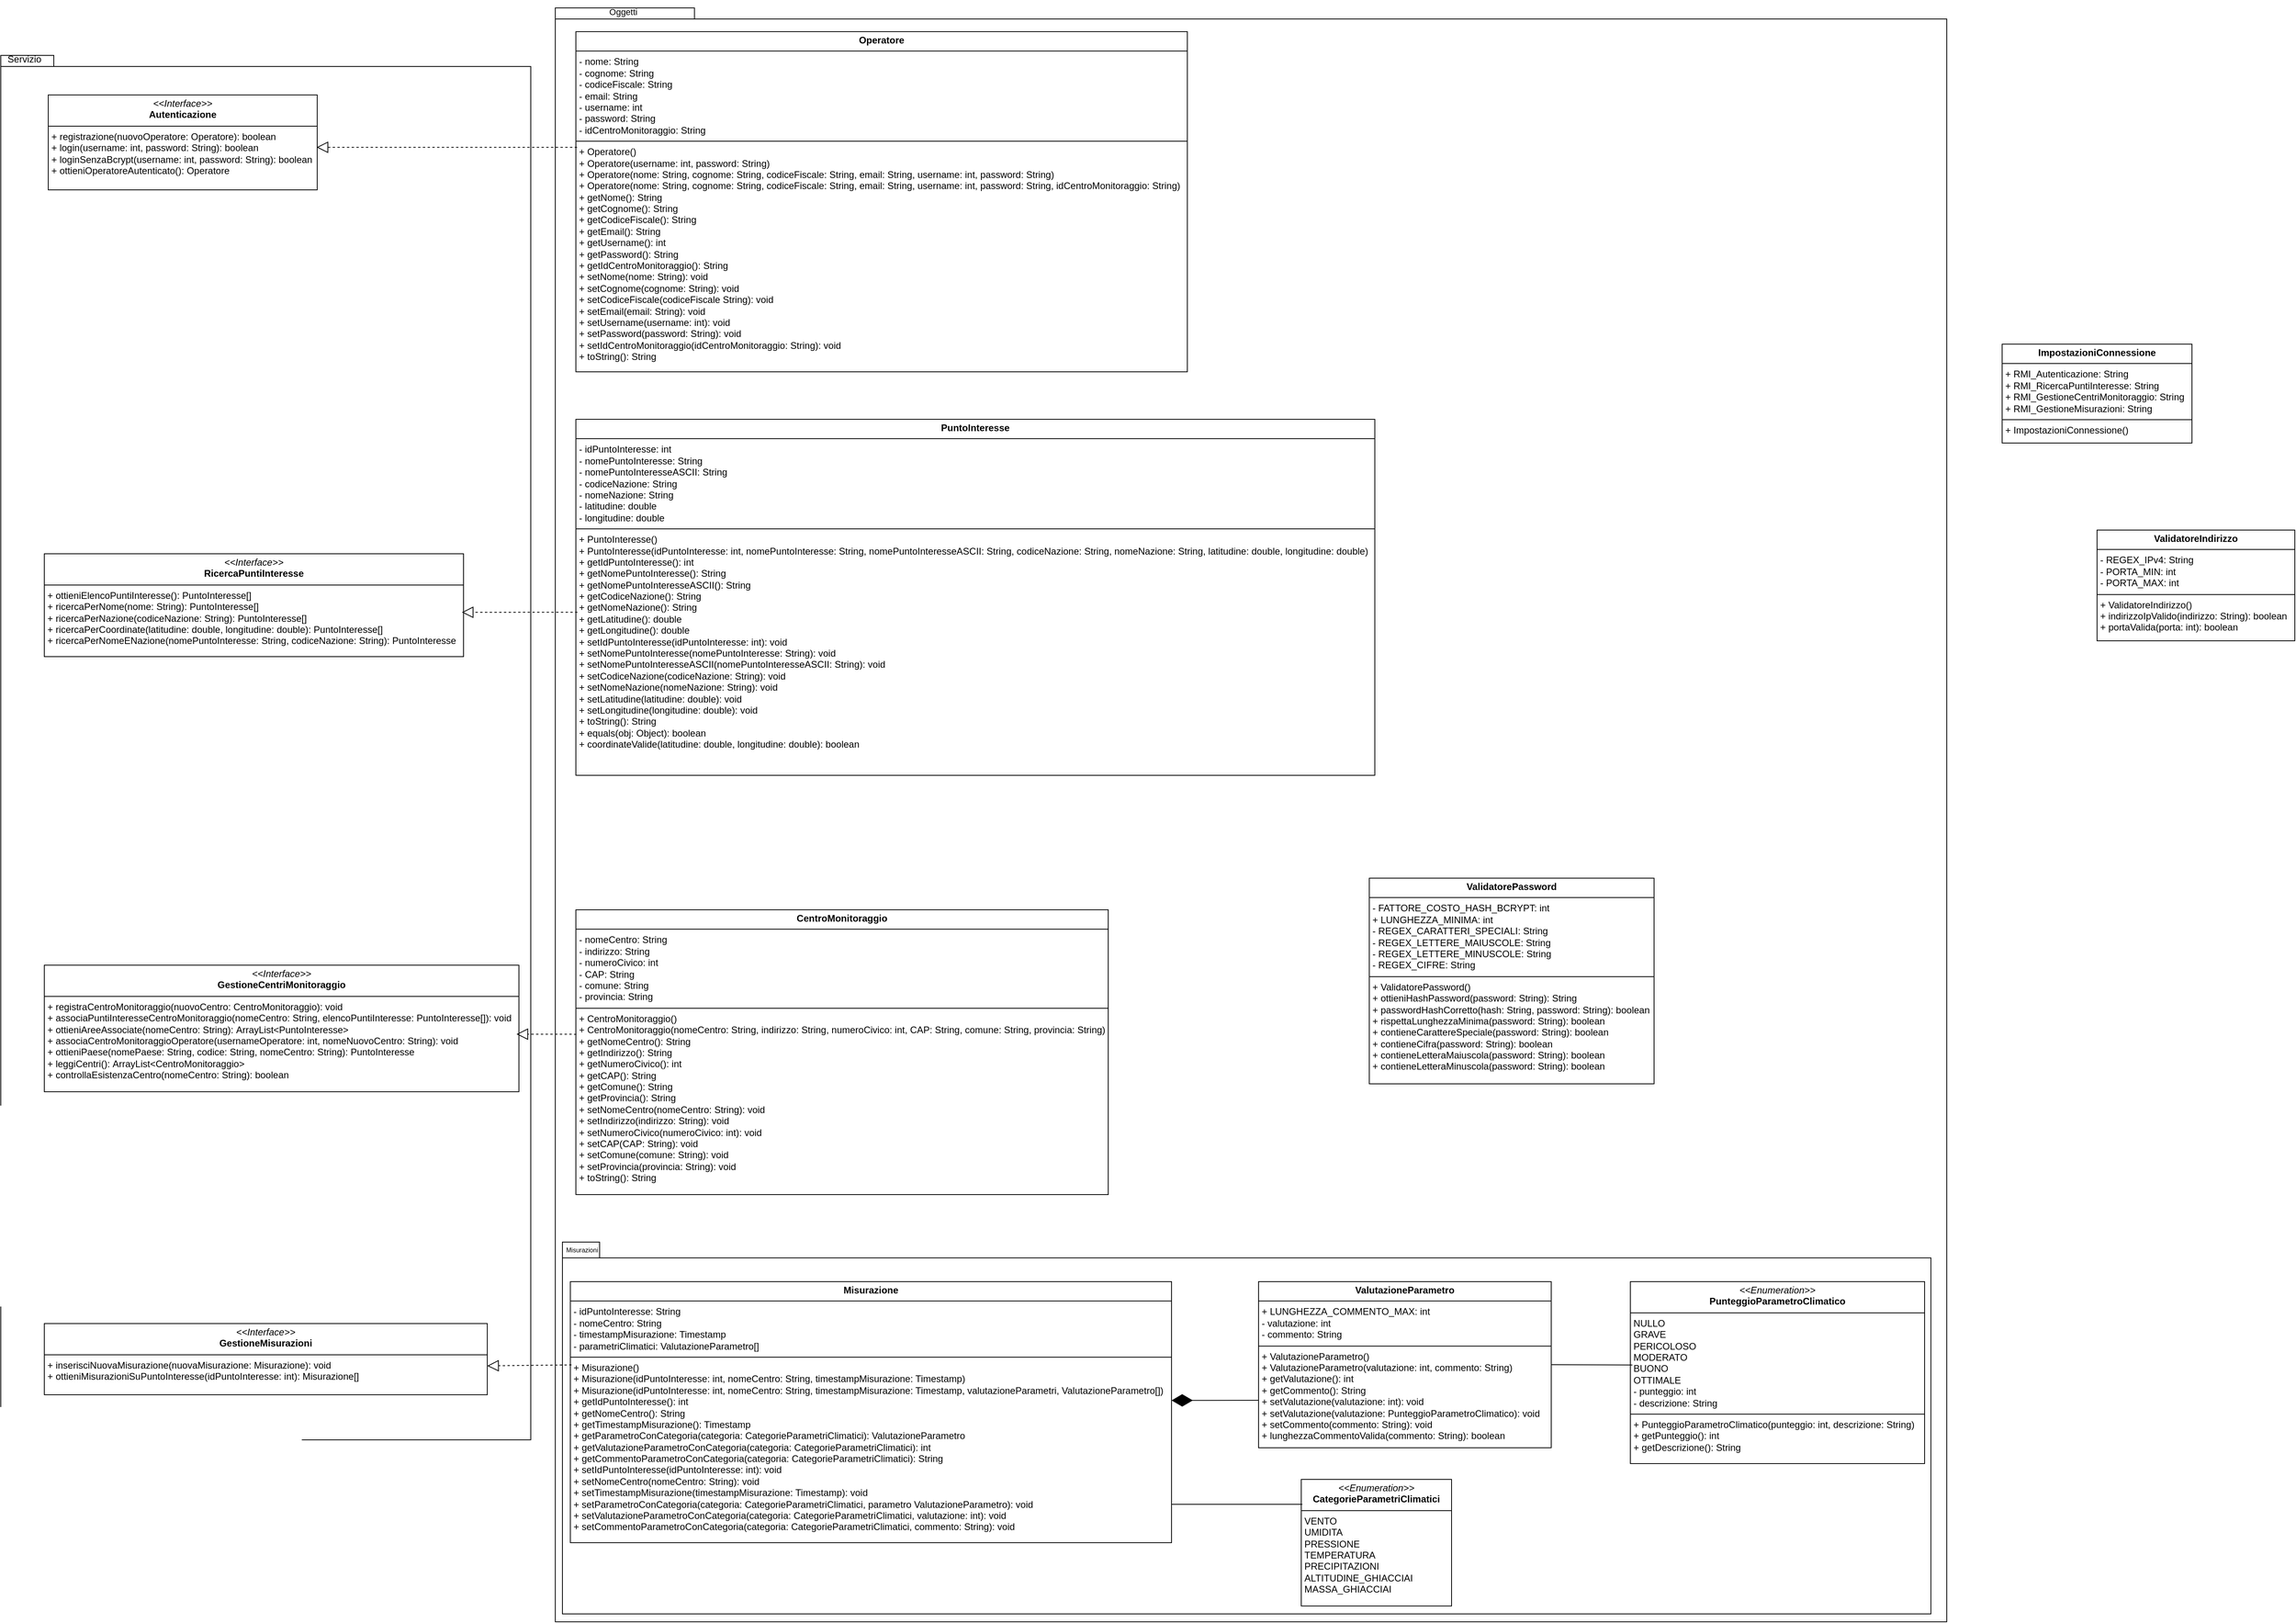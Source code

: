 <mxfile version="24.7.6">
  <diagram id="C5RBs43oDa-KdzZeNtuy" name="Page-1">
    <mxGraphModel dx="2074" dy="2256" grid="1" gridSize="10" guides="1" tooltips="1" connect="1" arrows="1" fold="1" page="1" pageScale="1" pageWidth="827" pageHeight="1169" math="0" shadow="0">
      <root>
        <mxCell id="WIyWlLk6GJQsqaUBKTNV-0" />
        <mxCell id="WIyWlLk6GJQsqaUBKTNV-1" parent="WIyWlLk6GJQsqaUBKTNV-0" />
        <mxCell id="8uhuUk93niiiyaXZegng-30" value="" style="shape=folder;fontStyle=1;spacingTop=10;tabWidth=40;tabHeight=14;tabPosition=left;html=1;whiteSpace=wrap;" parent="WIyWlLk6GJQsqaUBKTNV-1" vertex="1">
          <mxGeometry x="711" width="1759" height="2040" as="geometry" />
        </mxCell>
        <mxCell id="8uhuUk93niiiyaXZegng-23" value="" style="shape=folder;fontStyle=1;spacingTop=10;tabWidth=20;tabHeight=20;tabPosition=left;html=1;whiteSpace=wrap;" parent="WIyWlLk6GJQsqaUBKTNV-1" vertex="1">
          <mxGeometry x="720" y="1560" width="1730" height="470" as="geometry" />
        </mxCell>
        <mxCell id="8uhuUk93niiiyaXZegng-21" value="" style="shape=folder;fontStyle=1;spacingTop=10;tabWidth=40;tabHeight=14;tabPosition=left;html=1;whiteSpace=wrap;" parent="WIyWlLk6GJQsqaUBKTNV-1" vertex="1">
          <mxGeometry x="10" y="60" width="670" height="1750" as="geometry" />
        </mxCell>
        <mxCell id="8uhuUk93niiiyaXZegng-0" value="&lt;p style=&quot;margin:0px;margin-top:4px;text-align:center;&quot;&gt;&lt;i&gt;&amp;lt;&amp;lt;Interface&amp;gt;&amp;gt;&lt;/i&gt;&lt;br&gt;&lt;b&gt;Autenticazione&lt;/b&gt;&lt;/p&gt;&lt;hr size=&quot;1&quot; style=&quot;border-style:solid;&quot;&gt;&lt;p style=&quot;margin:0px;margin-left:4px;&quot;&gt;+&amp;nbsp;registrazione(nuovoOperatore: Operatore): boolean&lt;/p&gt;&lt;p style=&quot;margin:0px;margin-left:4px;&quot;&gt;+ login(username: int, password: String): boolean&lt;/p&gt;&lt;p style=&quot;margin:0px;margin-left:4px;&quot;&gt;+&amp;nbsp;&lt;span style=&quot;background-color: initial;&quot;&gt;loginSenzaBcrypt(username: int, password: String): boolean&lt;/span&gt;&lt;/p&gt;&lt;p style=&quot;margin:0px;margin-left:4px;&quot;&gt;&lt;span style=&quot;background-color: initial;&quot;&gt;+&amp;nbsp;&lt;/span&gt;&lt;span style=&quot;background-color: initial;&quot;&gt;ottieniOperatoreAutenticato(): Operatore&lt;/span&gt;&lt;/p&gt;" style="verticalAlign=top;align=left;overflow=fill;html=1;whiteSpace=wrap;" parent="WIyWlLk6GJQsqaUBKTNV-1" vertex="1">
          <mxGeometry x="70" y="110" width="340" height="120" as="geometry" />
        </mxCell>
        <mxCell id="8uhuUk93niiiyaXZegng-1" value="&lt;p style=&quot;margin:0px;margin-top:4px;text-align:center;&quot;&gt;&lt;i&gt;&amp;lt;&amp;lt;Interface&amp;gt;&amp;gt;&lt;/i&gt;&lt;br&gt;&lt;b&gt;RicercaPuntiInteresse&lt;/b&gt;&lt;br&gt;&lt;/p&gt;&lt;hr size=&quot;1&quot; style=&quot;border-style:solid;&quot;&gt;&lt;p style=&quot;margin:0px;margin-left:4px;&quot;&gt;+&amp;nbsp;ottieniElencoPuntiInteresse(): PuntoInteresse[]&lt;br&gt;&lt;/p&gt;&lt;p style=&quot;margin:0px;margin-left:4px;&quot;&gt;+ ricercaPerNome(nome: String): PuntoInteresse[]&lt;/p&gt;&lt;p style=&quot;margin:0px;margin-left:4px;&quot;&gt;+&amp;nbsp;ricercaPerNazione(codiceNazione: String): PuntoInteresse[]&lt;/p&gt;&lt;p style=&quot;margin:0px;margin-left:4px;&quot;&gt;+&amp;nbsp;ricercaPerCoordinate(latitudine: double, longitudine: double):&amp;nbsp;&lt;span style=&quot;background-color: initial;&quot;&gt;PuntoInteresse[]&lt;/span&gt;&lt;/p&gt;&lt;p style=&quot;margin:0px;margin-left:4px;&quot;&gt;&lt;span style=&quot;background-color: initial;&quot;&gt;+&amp;nbsp;&lt;/span&gt;&lt;span style=&quot;background-color: initial;&quot;&gt;ricercaPerNomeENazione(&lt;/span&gt;&lt;span style=&quot;background-color: initial;&quot;&gt;nomePuntoInteresse: String, codiceNazione: String&lt;/span&gt;&lt;span style=&quot;background-color: initial;&quot;&gt;): PuntoInteresse&lt;/span&gt;&lt;/p&gt;" style="verticalAlign=top;align=left;overflow=fill;html=1;whiteSpace=wrap;" parent="WIyWlLk6GJQsqaUBKTNV-1" vertex="1">
          <mxGeometry x="65" y="690" width="530" height="130" as="geometry" />
        </mxCell>
        <mxCell id="8uhuUk93niiiyaXZegng-2" value="&lt;p style=&quot;margin:0px;margin-top:4px;text-align:center;&quot;&gt;&lt;i&gt;&amp;lt;&amp;lt;Interface&amp;gt;&amp;gt;&lt;/i&gt;&lt;br&gt;&lt;b&gt;GestioneCentriMonitoraggio&lt;/b&gt;&lt;br&gt;&lt;/p&gt;&lt;hr size=&quot;1&quot; style=&quot;border-style:solid;&quot;&gt;&lt;p style=&quot;margin:0px;margin-left:4px;&quot;&gt;+&amp;nbsp;registraCentroMonitoraggio(nuovoCentro: CentroMonitoraggio): void&lt;br&gt;&lt;/p&gt;&lt;p style=&quot;margin:0px;margin-left:4px;&quot;&gt;+&amp;nbsp;associaPuntiInteresseCentroMonitoraggio(nomeCentro: String,&amp;nbsp;elencoPuntiInteresse: PuntoInteresse[]): void&lt;/p&gt;&lt;p style=&quot;margin:0px;margin-left:4px;&quot;&gt;+&amp;nbsp;ottieniAreeAssociate(nomeCentro: String):&amp;nbsp;ArrayList&amp;lt;PuntoInteresse&amp;gt;&lt;/p&gt;&lt;p style=&quot;margin:0px;margin-left:4px;&quot;&gt;+&amp;nbsp;associaCentroMonitoraggioOperatore(usernameOperatore: int, nomeNuovoCentro: String): void&lt;/p&gt;&lt;p style=&quot;margin:0px;margin-left:4px;&quot;&gt;+&amp;nbsp;ottieniPaese(nomePaese: String, codice: String, nomeCentro: String): PuntoInteresse&lt;/p&gt;&lt;p style=&quot;margin:0px;margin-left:4px;&quot;&gt;+ leggiCentri():&amp;nbsp;ArrayList&amp;lt;CentroMonitoraggio&amp;gt;&lt;/p&gt;&lt;p style=&quot;margin:0px;margin-left:4px;&quot;&gt;+&amp;nbsp;controllaEsistenzaCentro(nomeCentro: String): boolean&lt;/p&gt;" style="verticalAlign=top;align=left;overflow=fill;html=1;whiteSpace=wrap;" parent="WIyWlLk6GJQsqaUBKTNV-1" vertex="1">
          <mxGeometry x="65" y="1210" width="600" height="160" as="geometry" />
        </mxCell>
        <mxCell id="8uhuUk93niiiyaXZegng-3" value="&lt;p style=&quot;margin:0px;margin-top:4px;text-align:center;&quot;&gt;&lt;i&gt;&amp;lt;&amp;lt;Interface&amp;gt;&amp;gt;&lt;/i&gt;&lt;br&gt;&lt;b&gt;GestioneMisurazioni&lt;/b&gt;&lt;br&gt;&lt;/p&gt;&lt;hr size=&quot;1&quot; style=&quot;border-style:solid;&quot;&gt;&lt;p style=&quot;margin:0px;margin-left:4px;&quot;&gt;+&amp;nbsp;inserisciNuovaMisurazione(nuovaMisurazione: Misurazione): void&lt;br&gt;&lt;/p&gt;&lt;p style=&quot;margin:0px;margin-left:4px;&quot;&gt;+&amp;nbsp;ottieniMisurazioniSuPuntoInteresse(idPuntoInteresse: int): Misurazione[]&lt;/p&gt;" style="verticalAlign=top;align=left;overflow=fill;html=1;whiteSpace=wrap;" parent="WIyWlLk6GJQsqaUBKTNV-1" vertex="1">
          <mxGeometry x="65" y="1663" width="560" height="90" as="geometry" />
        </mxCell>
        <mxCell id="8uhuUk93niiiyaXZegng-4" value="&lt;p style=&quot;margin:0px;margin-top:4px;text-align:center;&quot;&gt;&lt;b&gt;Operatore&lt;/b&gt;&lt;/p&gt;&lt;hr size=&quot;1&quot; style=&quot;border-style:solid;&quot;&gt;&lt;p style=&quot;margin:0px;margin-left:4px;&quot;&gt;- nome: String&lt;/p&gt;&lt;p style=&quot;margin:0px;margin-left:4px;&quot;&gt;- cognome: String&lt;/p&gt;&lt;p style=&quot;margin:0px;margin-left:4px;&quot;&gt;- codiceFiscale: String&lt;/p&gt;&lt;p style=&quot;margin:0px;margin-left:4px;&quot;&gt;- email: String&lt;/p&gt;&lt;p style=&quot;margin:0px;margin-left:4px;&quot;&gt;- username: int&lt;/p&gt;&lt;p style=&quot;margin:0px;margin-left:4px;&quot;&gt;- password: String&lt;/p&gt;&lt;p style=&quot;margin:0px;margin-left:4px;&quot;&gt;- idCentroMonitoraggio: String&lt;/p&gt;&lt;hr size=&quot;1&quot; style=&quot;border-style:solid;&quot;&gt;&lt;p style=&quot;margin: 0px 0px 0px 4px;&quot;&gt;+ Operatore()&lt;/p&gt;&lt;p style=&quot;margin: 0px 0px 0px 4px;&quot;&gt;+ Operatore(username: int, password: String)&lt;/p&gt;&lt;p style=&quot;margin: 0px 0px 0px 4px;&quot;&gt;+ Operatore(nome: String, cognome: String, codiceFiscale: String, email: String, username: int, password: String)&lt;/p&gt;&lt;p style=&quot;margin: 0px 0px 0px 4px;&quot;&gt;+ Operatore(nome: String, cognome: String, codiceFiscale: String, email: String, username: int, password: String, idCentroMonitoraggio: String)&lt;br&gt;&lt;/p&gt;&lt;p style=&quot;margin: 0px 0px 0px 4px;&quot;&gt;+&amp;nbsp;getNome(): String&lt;/p&gt;&lt;p style=&quot;margin: 0px 0px 0px 4px;&quot;&gt;+&amp;nbsp;getCognome(): String&lt;/p&gt;&lt;p style=&quot;margin: 0px 0px 0px 4px;&quot;&gt;+&amp;nbsp;getCodiceFiscale(): String&lt;/p&gt;&lt;p style=&quot;margin: 0px 0px 0px 4px;&quot;&gt;+&amp;nbsp;getEmail(): String&lt;/p&gt;&lt;p style=&quot;margin:0px;margin-left:4px;&quot;&gt;+&amp;nbsp;getUsername(): int&lt;/p&gt;&lt;p style=&quot;margin:0px;margin-left:4px;&quot;&gt;+ getPassword(): String&lt;/p&gt;&lt;p style=&quot;margin:0px;margin-left:4px;&quot;&gt;+&amp;nbsp;getIdCentroMonitoraggio(): String&lt;/p&gt;&lt;p style=&quot;margin:0px;margin-left:4px;&quot;&gt;+&amp;nbsp;setNome(nome: String): void&lt;/p&gt;&lt;p style=&quot;margin:0px;margin-left:4px;&quot;&gt;+ setCognome(cognome: String): void&lt;/p&gt;&lt;p style=&quot;margin:0px;margin-left:4px;&quot;&gt;+&amp;nbsp;setCodiceFiscale(codiceFiscale String): void&lt;/p&gt;&lt;p style=&quot;margin:0px;margin-left:4px;&quot;&gt;+ setEmail(email: String): void&lt;/p&gt;&lt;p style=&quot;margin:0px;margin-left:4px;&quot;&gt;+&amp;nbsp;setUsername(username: int): void&lt;/p&gt;&lt;p style=&quot;margin:0px;margin-left:4px;&quot;&gt;+ setPassword(password: String): void&lt;/p&gt;&lt;p style=&quot;margin:0px;margin-left:4px;&quot;&gt;+&amp;nbsp;setIdCentroMonitoraggio(idCentroMonitoraggio: String): void&lt;/p&gt;&lt;p style=&quot;margin:0px;margin-left:4px;&quot;&gt;+ toString(): String&lt;/p&gt;" style="verticalAlign=top;align=left;overflow=fill;html=1;whiteSpace=wrap;" parent="WIyWlLk6GJQsqaUBKTNV-1" vertex="1">
          <mxGeometry x="737" y="30" width="773" height="430" as="geometry" />
        </mxCell>
        <mxCell id="8uhuUk93niiiyaXZegng-5" value="&lt;p style=&quot;margin:0px;margin-top:4px;text-align:center;&quot;&gt;&lt;b&gt;PuntoInteresse&lt;/b&gt;&lt;br&gt;&lt;/p&gt;&lt;hr size=&quot;1&quot; style=&quot;border-style:solid;&quot;&gt;&lt;p style=&quot;margin:0px;margin-left:4px;&quot;&gt;-&amp;nbsp;idPuntoInteresse: int&lt;/p&gt;&lt;p style=&quot;margin:0px;margin-left:4px;&quot;&gt;- nomePuntoInteresse: String&lt;/p&gt;&lt;p style=&quot;margin:0px;margin-left:4px;&quot;&gt;-&amp;nbsp;nomePuntoInteresseASCII: String&lt;/p&gt;&lt;p style=&quot;margin:0px;margin-left:4px;&quot;&gt;- codiceNazione: String&lt;/p&gt;&lt;p style=&quot;margin:0px;margin-left:4px;&quot;&gt;-&amp;nbsp;nomeNazione: String&lt;/p&gt;&lt;p style=&quot;margin:0px;margin-left:4px;&quot;&gt;- latitudine: double&lt;/p&gt;&lt;p style=&quot;margin:0px;margin-left:4px;&quot;&gt;- longitudine: double&lt;/p&gt;&lt;hr size=&quot;1&quot; style=&quot;border-style:solid;&quot;&gt;&lt;p style=&quot;margin:0px;margin-left:4px;&quot;&gt;+ PuntoInteresse()&lt;/p&gt;&lt;p style=&quot;margin:0px;margin-left:4px;&quot;&gt;+ PuntoInteresse(idPuntoInteresse: int, nomePuntoInteresse: String, nomePuntoInteresseASCII: String, codiceNazione: String, nomeNazione: String, latitudine: double, longitudine: double)&lt;/p&gt;&lt;p style=&quot;margin:0px;margin-left:4px;&quot;&gt;+&amp;nbsp;getIdPuntoInteresse(): int&lt;/p&gt;&lt;p style=&quot;margin:0px;margin-left:4px;&quot;&gt;+&amp;nbsp;getNomePuntoInteresse(): String&lt;/p&gt;&lt;p style=&quot;margin:0px;margin-left:4px;&quot;&gt;+&amp;nbsp;getNomePuntoInteresseASCII(): String&lt;/p&gt;&lt;p style=&quot;margin:0px;margin-left:4px;&quot;&gt;+&amp;nbsp;getCodiceNazione(): String&lt;/p&gt;&lt;p style=&quot;margin:0px;margin-left:4px;&quot;&gt;+&amp;nbsp;getNomeNazione(): String&lt;/p&gt;&lt;p style=&quot;margin:0px;margin-left:4px;&quot;&gt;+&amp;nbsp;getLatitudine(): double&lt;/p&gt;&lt;p style=&quot;margin:0px;margin-left:4px;&quot;&gt;+&amp;nbsp;getLongitudine(): double&lt;/p&gt;&lt;p style=&quot;margin:0px;margin-left:4px;&quot;&gt;+&amp;nbsp;setIdPuntoInteresse(&lt;span style=&quot;background-color: initial;&quot;&gt;idPuntoInteresse: int): void&lt;/span&gt;&lt;/p&gt;&lt;p style=&quot;margin:0px;margin-left:4px;&quot;&gt;&lt;span style=&quot;background-color: initial;&quot;&gt;+&amp;nbsp;&lt;/span&gt;&lt;span style=&quot;background-color: initial;&quot;&gt;setNomePuntoInteresse(&lt;/span&gt;&lt;span style=&quot;background-color: initial;&quot;&gt;nomePuntoInteresse: String): void&lt;/span&gt;&lt;/p&gt;&lt;p style=&quot;margin:0px;margin-left:4px;&quot;&gt;&lt;span style=&quot;background-color: initial;&quot;&gt;+&amp;nbsp;&lt;/span&gt;&lt;span style=&quot;background-color: initial;&quot;&gt;setNomePuntoInteresseASCII(&lt;/span&gt;&lt;span style=&quot;background-color: initial;&quot;&gt;nomePuntoInteresseASCII: String): void&lt;/span&gt;&lt;/p&gt;&lt;p style=&quot;margin:0px;margin-left:4px;&quot;&gt;&lt;span style=&quot;background-color: initial;&quot;&gt;+&amp;nbsp;&lt;/span&gt;&lt;span style=&quot;background-color: initial;&quot;&gt;setCodiceNazione(codiceNazione: String): void&lt;/span&gt;&lt;/p&gt;&lt;p style=&quot;margin:0px;margin-left:4px;&quot;&gt;&lt;span style=&quot;background-color: initial;&quot;&gt;+&amp;nbsp;&lt;/span&gt;&lt;span style=&quot;background-color: initial;&quot;&gt;setNomeNazione(nomeNazione: String): void&lt;/span&gt;&lt;/p&gt;&lt;p style=&quot;margin:0px;margin-left:4px;&quot;&gt;&lt;span style=&quot;background-color: initial;&quot;&gt;+&amp;nbsp;&lt;/span&gt;&lt;span style=&quot;background-color: initial;&quot;&gt;setLatitudine(latitudine: double): void&lt;/span&gt;&lt;/p&gt;&lt;p style=&quot;margin:0px;margin-left:4px;&quot;&gt;&lt;span style=&quot;background-color: initial;&quot;&gt;+&amp;nbsp;&lt;/span&gt;&lt;span style=&quot;background-color: initial;&quot;&gt;setLongitudine(longitudine: double): void&lt;/span&gt;&lt;/p&gt;&lt;p style=&quot;margin:0px;margin-left:4px;&quot;&gt;&lt;span style=&quot;background-color: initial;&quot;&gt;+ toString(): String&lt;/span&gt;&lt;/p&gt;&lt;p style=&quot;margin:0px;margin-left:4px;&quot;&gt;&lt;span style=&quot;background-color: initial;&quot;&gt;+&amp;nbsp;&lt;/span&gt;&lt;span style=&quot;background-color: initial;&quot;&gt;equals(obj: Object): boolean&lt;/span&gt;&lt;/p&gt;&lt;p style=&quot;margin:0px;margin-left:4px;&quot;&gt;&lt;span style=&quot;background-color: initial;&quot;&gt;+&amp;nbsp;&lt;/span&gt;&lt;span style=&quot;background-color: initial;&quot;&gt;coordinateValide(latitudine: double, longitudine: double): boolean&lt;/span&gt;&lt;/p&gt;" style="verticalAlign=top;align=left;overflow=fill;html=1;whiteSpace=wrap;" parent="WIyWlLk6GJQsqaUBKTNV-1" vertex="1">
          <mxGeometry x="737" y="520" width="1010" height="450" as="geometry" />
        </mxCell>
        <mxCell id="8uhuUk93niiiyaXZegng-6" value="&lt;p style=&quot;margin:0px;margin-top:4px;text-align:center;&quot;&gt;&lt;b&gt;CentroMonitoraggio&lt;/b&gt;&lt;br&gt;&lt;/p&gt;&lt;hr size=&quot;1&quot; style=&quot;border-style:solid;&quot;&gt;&lt;p style=&quot;margin:0px;margin-left:4px;&quot;&gt;- nomeCentro: String&lt;br&gt;&lt;/p&gt;&lt;p style=&quot;margin:0px;margin-left:4px;&quot;&gt;- indirizzo: String&lt;/p&gt;&lt;p style=&quot;margin:0px;margin-left:4px;&quot;&gt;- numeroCivico: int&lt;/p&gt;&lt;p style=&quot;margin:0px;margin-left:4px;&quot;&gt;- CAP: String&lt;/p&gt;&lt;p style=&quot;margin:0px;margin-left:4px;&quot;&gt;- comune: String&lt;/p&gt;&lt;p style=&quot;margin:0px;margin-left:4px;&quot;&gt;- provincia: String&lt;/p&gt;&lt;hr size=&quot;1&quot; style=&quot;border-style:solid;&quot;&gt;&lt;p style=&quot;margin:0px;margin-left:4px;&quot;&gt;+ CentroMonitoraggio()&lt;/p&gt;&lt;p style=&quot;margin:0px;margin-left:4px;&quot;&gt;+ CentroMonitoraggio(nomeCentro: String, indirizzo: String, numeroCivico: int, CAP: String, comune: String, provincia: String)&lt;/p&gt;&lt;p style=&quot;margin:0px;margin-left:4px;&quot;&gt;+&amp;nbsp;getNomeCentro(): String&lt;/p&gt;&lt;p style=&quot;margin:0px;margin-left:4px;&quot;&gt;+&amp;nbsp;getIndirizzo(): String&lt;/p&gt;&lt;p style=&quot;margin:0px;margin-left:4px;&quot;&gt;+&amp;nbsp;getNumeroCivico(): int&lt;/p&gt;&lt;p style=&quot;margin:0px;margin-left:4px;&quot;&gt;+ getCAP(): String&lt;/p&gt;&lt;p style=&quot;margin:0px;margin-left:4px;&quot;&gt;+ getComune(): String&lt;/p&gt;&lt;p style=&quot;margin:0px;margin-left:4px;&quot;&gt;+ getProvincia(): String&lt;/p&gt;&lt;p style=&quot;margin:0px;margin-left:4px;&quot;&gt;+&amp;nbsp;setNomeCentro(nomeCentro: String): void&lt;/p&gt;&lt;p style=&quot;margin:0px;margin-left:4px;&quot;&gt;+&amp;nbsp;setIndirizzo(indirizzo: String): void&lt;/p&gt;&lt;p style=&quot;margin:0px;margin-left:4px;&quot;&gt;+&amp;nbsp;setNumeroCivico(numeroCivico: int): void&lt;/p&gt;&lt;p style=&quot;margin:0px;margin-left:4px;&quot;&gt;+ setCAP(CAP: String): void&lt;/p&gt;&lt;p style=&quot;margin:0px;margin-left:4px;&quot;&gt;+ setComune(comune: String): void&lt;/p&gt;&lt;p style=&quot;margin:0px;margin-left:4px;&quot;&gt;+ setProvincia(provincia: String): void&lt;/p&gt;&lt;p style=&quot;margin:0px;margin-left:4px;&quot;&gt;+ toString(): String&lt;/p&gt;" style="verticalAlign=top;align=left;overflow=fill;html=1;whiteSpace=wrap;" parent="WIyWlLk6GJQsqaUBKTNV-1" vertex="1">
          <mxGeometry x="737" y="1140" width="673" height="360" as="geometry" />
        </mxCell>
        <mxCell id="8uhuUk93niiiyaXZegng-7" value="&lt;p style=&quot;margin:0px;margin-top:4px;text-align:center;&quot;&gt;&lt;b&gt;Misurazione&lt;/b&gt;&lt;br&gt;&lt;/p&gt;&lt;hr size=&quot;1&quot; style=&quot;border-style:solid;&quot;&gt;&lt;p style=&quot;margin:0px;margin-left:4px;&quot;&gt;- idPuntoInteresse: String&lt;br&gt;&lt;/p&gt;&lt;p style=&quot;margin:0px;margin-left:4px;&quot;&gt;- nomeCentro: String&lt;/p&gt;&lt;p style=&quot;margin:0px;margin-left:4px;&quot;&gt;- timestampMisurazione: Timestamp&lt;/p&gt;&lt;p style=&quot;margin:0px;margin-left:4px;&quot;&gt;- parametriClimatici:&amp;nbsp;ValutazioneParametro[]&lt;/p&gt;&lt;hr size=&quot;1&quot; style=&quot;border-style:solid;&quot;&gt;&lt;p style=&quot;margin:0px;margin-left:4px;&quot;&gt;+ Misurazione()&lt;/p&gt;&lt;p style=&quot;margin:0px;margin-left:4px;&quot;&gt;+ Misurazione(idPuntoInteresse: int, nomeCentro: String, timestampMisurazione: Timestamp)&lt;/p&gt;&lt;p style=&quot;margin:0px;margin-left:4px;&quot;&gt;+ Misurazione(idPuntoInteresse: int, nomeCentro: String, timestampMisurazione: Timestamp, valutazioneParametri, ValutazioneParametro[])&lt;br&gt;&lt;/p&gt;&lt;p style=&quot;margin:0px;margin-left:4px;&quot;&gt;+&amp;nbsp;getIdPuntoInteresse(): int&lt;/p&gt;&lt;p style=&quot;margin:0px;margin-left:4px;&quot;&gt;+&amp;nbsp;getNomeCentro(): String&lt;/p&gt;&lt;p style=&quot;margin:0px;margin-left:4px;&quot;&gt;+&amp;nbsp;getTimestampMisurazione(): Timestamp&lt;/p&gt;&lt;p style=&quot;margin:0px;margin-left:4px;&quot;&gt;+&amp;nbsp;getParametroConCategoria(categoria: CategorieParametriClimatici): ValutazioneParametro&lt;/p&gt;&lt;p style=&quot;margin:0px;margin-left:4px;&quot;&gt;+&amp;nbsp;getValutazioneParametroConCategoria(&lt;span style=&quot;background-color: initial;&quot;&gt;categoria: CategorieParametriClimatici): int&lt;/span&gt;&lt;/p&gt;&lt;p style=&quot;margin:0px;margin-left:4px;&quot;&gt;&lt;span style=&quot;background-color: initial;&quot;&gt;+&amp;nbsp;&lt;/span&gt;&lt;span style=&quot;background-color: initial;&quot;&gt;getCommentoParametroConCategoria(&lt;/span&gt;&lt;span style=&quot;background-color: initial;&quot;&gt;categoria: CategorieParametriClimatici): String&lt;/span&gt;&lt;/p&gt;&lt;p style=&quot;margin:0px;margin-left:4px;&quot;&gt;&lt;span style=&quot;background-color: initial;&quot;&gt;+&amp;nbsp;&lt;/span&gt;&lt;span style=&quot;background-color: initial;&quot;&gt;setIdPuntoInteresse(idPuntoInteresse: int): void&lt;/span&gt;&lt;/p&gt;&lt;p style=&quot;margin:0px;margin-left:4px;&quot;&gt;&lt;span style=&quot;background-color: initial;&quot;&gt;+ setNomeCentro(nomeCentro: String): void&lt;/span&gt;&lt;/p&gt;&lt;p style=&quot;margin:0px;margin-left:4px;&quot;&gt;&lt;span style=&quot;background-color: initial;&quot;&gt;+&amp;nbsp;&lt;/span&gt;&lt;span style=&quot;background-color: initial;&quot;&gt;setTimestampMisurazione(&lt;/span&gt;&lt;span style=&quot;background-color: initial;&quot;&gt;timestampMisurazione: Timestamp): void&lt;/span&gt;&lt;/p&gt;&lt;p style=&quot;margin:0px;margin-left:4px;&quot;&gt;&lt;span style=&quot;background-color: initial;&quot;&gt;+&amp;nbsp;&lt;/span&gt;&lt;span style=&quot;background-color: initial;&quot;&gt;setParametroConCategoria(categoria:&amp;nbsp;&lt;/span&gt;&lt;span style=&quot;background-color: initial;&quot;&gt;CategorieParametriClimatici,&amp;nbsp;&lt;/span&gt;&lt;span style=&quot;background-color: initial;&quot;&gt;parametro&amp;nbsp;&lt;/span&gt;&lt;span style=&quot;background-color: initial;&quot;&gt;ValutazioneParametro): void&lt;/span&gt;&lt;/p&gt;&lt;p style=&quot;margin:0px;margin-left:4px;&quot;&gt;&lt;span style=&quot;background-color: initial;&quot;&gt;+&amp;nbsp;&lt;/span&gt;&lt;span style=&quot;background-color: initial;&quot;&gt;setValutazioneParametroConCategoria(&lt;/span&gt;&lt;span style=&quot;background-color: initial;&quot;&gt;categoria:&amp;nbsp;&lt;/span&gt;&lt;span style=&quot;background-color: initial;&quot;&gt;CategorieParametriClimatici, valutazione: int): void&lt;/span&gt;&lt;/p&gt;&lt;p style=&quot;margin:0px;margin-left:4px;&quot;&gt;&lt;span style=&quot;background-color: initial;&quot;&gt;+&amp;nbsp;&lt;/span&gt;&lt;span style=&quot;background-color: initial;&quot;&gt;setCommentoParametroConCategoria(categoria:&amp;nbsp;&lt;/span&gt;&lt;span style=&quot;background-color: initial;&quot;&gt;CategorieParametriClimatici, commento: String): void&lt;/span&gt;&lt;/p&gt;" style="verticalAlign=top;align=left;overflow=fill;html=1;whiteSpace=wrap;" parent="WIyWlLk6GJQsqaUBKTNV-1" vertex="1">
          <mxGeometry x="730" y="1610" width="760" height="330" as="geometry" />
        </mxCell>
        <mxCell id="8uhuUk93niiiyaXZegng-8" value="&lt;p style=&quot;margin:0px;margin-top:4px;text-align:center;&quot;&gt;&lt;b&gt;ValutazioneParametro&lt;/b&gt;&lt;br&gt;&lt;/p&gt;&lt;hr size=&quot;1&quot; style=&quot;border-style:solid;&quot;&gt;&lt;p style=&quot;margin:0px;margin-left:4px;&quot;&gt;+&amp;nbsp;LUNGHEZZA_COMMENTO_MAX: int&lt;/p&gt;&lt;p style=&quot;margin:0px;margin-left:4px;&quot;&gt;- valutazione: int&lt;/p&gt;&lt;p style=&quot;margin:0px;margin-left:4px;&quot;&gt;- commento: String&lt;/p&gt;&lt;hr size=&quot;1&quot; style=&quot;border-style:solid;&quot;&gt;&lt;p style=&quot;margin:0px;margin-left:4px;&quot;&gt;+ ValutazioneParametro()&lt;/p&gt;&lt;p style=&quot;margin:0px;margin-left:4px;&quot;&gt;+&amp;nbsp;&lt;span style=&quot;background-color: initial;&quot;&gt;ValutazioneParametro(valutazione: int, commento: String)&lt;/span&gt;&lt;/p&gt;&lt;p style=&quot;margin:0px;margin-left:4px;&quot;&gt;+&amp;nbsp;getValutazione(): int&lt;/p&gt;&lt;p style=&quot;margin:0px;margin-left:4px;&quot;&gt;+&amp;nbsp;getCommento(): String&lt;/p&gt;&lt;p style=&quot;margin:0px;margin-left:4px;&quot;&gt;+&amp;nbsp;setValutazione(valutazione: int): void&lt;/p&gt;&lt;p style=&quot;margin:0px;margin-left:4px;&quot;&gt;+ setValutazione(valutazione:&amp;nbsp;PunteggioParametroClimatico): void&lt;/p&gt;&lt;p style=&quot;margin:0px;margin-left:4px;&quot;&gt;+&amp;nbsp;setCommento(commento: String): void&lt;/p&gt;&lt;p style=&quot;margin:0px;margin-left:4px;&quot;&gt;+&amp;nbsp;lunghezzaCommentoValida(commento: String): boolean&lt;/p&gt;" style="verticalAlign=top;align=left;overflow=fill;html=1;whiteSpace=wrap;" parent="WIyWlLk6GJQsqaUBKTNV-1" vertex="1">
          <mxGeometry x="1600" y="1610" width="370" height="210" as="geometry" />
        </mxCell>
        <mxCell id="8uhuUk93niiiyaXZegng-9" value="&lt;p style=&quot;margin:0px;margin-top:4px;text-align:center;&quot;&gt;&lt;i&gt;&amp;lt;&amp;lt;Enumeration&amp;gt;&amp;gt;&lt;/i&gt;&lt;br&gt;&lt;b&gt;CategorieParametriClimatici&lt;/b&gt;&lt;br&gt;&lt;/p&gt;&lt;hr size=&quot;1&quot; style=&quot;border-style:solid;&quot;&gt;&lt;p style=&quot;margin:0px;margin-left:4px;&quot;&gt;VENTO&lt;/p&gt;&lt;p style=&quot;margin:0px;margin-left:4px;&quot;&gt;UMIDITA&lt;br&gt;&lt;/p&gt;&lt;p style=&quot;margin:0px;margin-left:4px;&quot;&gt;PRESSIONE&lt;br&gt;&lt;/p&gt;&lt;p style=&quot;margin:0px;margin-left:4px;&quot;&gt;TEMPERATURA&lt;br&gt;&lt;/p&gt;&lt;p style=&quot;margin:0px;margin-left:4px;&quot;&gt;PRECIPITAZIONI&lt;br&gt;&lt;/p&gt;&lt;p style=&quot;margin:0px;margin-left:4px;&quot;&gt;ALTITUDINE_GHIACCIAI&lt;br&gt;&lt;/p&gt;&lt;p style=&quot;margin:0px;margin-left:4px;&quot;&gt;MASSA_GHIACCIAI&lt;br&gt;&lt;/p&gt;" style="verticalAlign=top;align=left;overflow=fill;html=1;whiteSpace=wrap;" parent="WIyWlLk6GJQsqaUBKTNV-1" vertex="1">
          <mxGeometry x="1654" y="1860" width="190" height="160" as="geometry" />
        </mxCell>
        <mxCell id="8uhuUk93niiiyaXZegng-10" value="&lt;p style=&quot;margin:0px;margin-top:4px;text-align:center;&quot;&gt;&lt;i&gt;&amp;lt;&amp;lt;Enumeration&amp;gt;&amp;gt;&lt;/i&gt;&lt;br&gt;&lt;b&gt;PunteggioParametroClimatico&lt;/b&gt;&lt;br&gt;&lt;/p&gt;&lt;hr size=&quot;1&quot; style=&quot;border-style:solid;&quot;&gt;&lt;p style=&quot;margin:0px;margin-left:4px;&quot;&gt;NULLO&lt;/p&gt;&lt;p style=&quot;margin:0px;margin-left:4px;&quot;&gt;GRAVE&lt;/p&gt;&lt;p style=&quot;margin:0px;margin-left:4px;&quot;&gt;PERICOLOSO&lt;/p&gt;&lt;p style=&quot;margin:0px;margin-left:4px;&quot;&gt;MODERATO&lt;/p&gt;&lt;p style=&quot;margin:0px;margin-left:4px;&quot;&gt;BUONO&lt;/p&gt;&lt;p style=&quot;margin:0px;margin-left:4px;&quot;&gt;OTTIMALE&lt;/p&gt;&lt;p style=&quot;margin:0px;margin-left:4px;&quot;&gt;- punteggio: int&lt;/p&gt;&lt;p style=&quot;margin:0px;margin-left:4px;&quot;&gt;- descrizione: String&lt;/p&gt;&lt;hr size=&quot;1&quot; style=&quot;border-style:solid;&quot;&gt;&lt;p style=&quot;margin:0px;margin-left:4px;&quot;&gt;+&amp;nbsp;PunteggioParametroClimatico(punteggio: int, descrizione: String)&lt;/p&gt;&lt;p style=&quot;margin:0px;margin-left:4px;&quot;&gt;+&amp;nbsp;getPunteggio(): int&lt;/p&gt;&lt;p style=&quot;margin:0px;margin-left:4px;&quot;&gt;+&amp;nbsp;getDescrizione(): String&lt;/p&gt;" style="verticalAlign=top;align=left;overflow=fill;html=1;whiteSpace=wrap;" parent="WIyWlLk6GJQsqaUBKTNV-1" vertex="1">
          <mxGeometry x="2070" y="1610" width="372" height="230" as="geometry" />
        </mxCell>
        <mxCell id="8uhuUk93niiiyaXZegng-18" value="&lt;p style=&quot;margin:0px;margin-top:4px;text-align:center;&quot;&gt;&lt;b&gt;ValidatorePassword&lt;/b&gt;&lt;br&gt;&lt;/p&gt;&lt;hr size=&quot;1&quot; style=&quot;border-style:solid;&quot;&gt;&lt;p style=&quot;margin:0px;margin-left:4px;&quot;&gt;-&amp;nbsp;FATTORE_COSTO_HASH_BCRYPT: int&lt;/p&gt;&lt;p style=&quot;margin:0px;margin-left:4px;&quot;&gt;+&amp;nbsp;LUNGHEZZA_MINIMA: int&lt;/p&gt;&lt;p style=&quot;margin:0px;margin-left:4px;&quot;&gt;-&amp;nbsp;REGEX_CARATTERI_SPECIALI: String&lt;/p&gt;&lt;p style=&quot;margin:0px;margin-left:4px;&quot;&gt;-&amp;nbsp;REGEX_LETTERE_MAIUSCOLE: String&lt;/p&gt;&lt;p style=&quot;margin:0px;margin-left:4px;&quot;&gt;-&amp;nbsp;REGEX_LETTERE_MINUSCOLE: String&lt;/p&gt;&lt;p style=&quot;margin:0px;margin-left:4px;&quot;&gt;-&amp;nbsp;REGEX_CIFRE: String&lt;/p&gt;&lt;hr size=&quot;1&quot; style=&quot;border-style:solid;&quot;&gt;&lt;p style=&quot;margin:0px;margin-left:4px;&quot;&gt;+ ValidatorePassword()&lt;/p&gt;&lt;p style=&quot;margin:0px;margin-left:4px;&quot;&gt;+&amp;nbsp;ottieniHashPassword(password: String): String&lt;/p&gt;&lt;p style=&quot;margin:0px;margin-left:4px;&quot;&gt;+&amp;nbsp;passwordHashCorretto(hash: String, password: String): boolean&lt;/p&gt;&lt;p style=&quot;margin:0px;margin-left:4px;&quot;&gt;+&amp;nbsp;rispettaLunghezzaMinima(password: String): boolean&lt;/p&gt;&lt;p style=&quot;margin:0px;margin-left:4px;&quot;&gt;+&amp;nbsp;contieneCarattereSpeciale(password: String): boolean&lt;/p&gt;&lt;p style=&quot;margin:0px;margin-left:4px;&quot;&gt;+&amp;nbsp;contieneCifra(password: String): boolean&lt;/p&gt;&lt;p style=&quot;margin:0px;margin-left:4px;&quot;&gt;+&amp;nbsp;contieneLetteraMaiuscola(password: String): boolean&lt;/p&gt;&lt;p style=&quot;margin:0px;margin-left:4px;&quot;&gt;+&amp;nbsp;contieneLetteraMinuscola(password: String): boolean&lt;/p&gt;" style="verticalAlign=top;align=left;overflow=fill;html=1;whiteSpace=wrap;" parent="WIyWlLk6GJQsqaUBKTNV-1" vertex="1">
          <mxGeometry x="1740" y="1100" width="360" height="260" as="geometry" />
        </mxCell>
        <mxCell id="8uhuUk93niiiyaXZegng-19" value="&lt;p style=&quot;margin:0px;margin-top:4px;text-align:center;&quot;&gt;&lt;b&gt;ImpostazioniConnessione&lt;/b&gt;&lt;br&gt;&lt;/p&gt;&lt;hr size=&quot;1&quot; style=&quot;border-style:solid;&quot;&gt;&lt;p style=&quot;margin:0px;margin-left:4px;&quot;&gt;&lt;span style=&quot;background-color: initial;&quot;&gt;+&amp;nbsp;RMI_Autenticazione: String&lt;/span&gt;&lt;br&gt;&lt;/p&gt;&lt;p style=&quot;margin:0px;margin-left:4px;&quot;&gt;+&amp;nbsp;RMI_RicercaPuntiInteresse: String&lt;/p&gt;&lt;p style=&quot;margin:0px;margin-left:4px;&quot;&gt;+&amp;nbsp;RMI_GestioneCentriMonitoraggio: String&lt;/p&gt;&lt;p style=&quot;margin:0px;margin-left:4px;&quot;&gt;+&amp;nbsp;RMI_GestioneMisurazioni: String&lt;/p&gt;&lt;hr size=&quot;1&quot; style=&quot;border-style:solid;&quot;&gt;&lt;p style=&quot;margin:0px;margin-left:4px;&quot;&gt;+ ImpostazioniConnessione()&lt;/p&gt;" style="verticalAlign=top;align=left;overflow=fill;html=1;whiteSpace=wrap;" parent="WIyWlLk6GJQsqaUBKTNV-1" vertex="1">
          <mxGeometry x="2540" y="425" width="240" height="125" as="geometry" />
        </mxCell>
        <mxCell id="8uhuUk93niiiyaXZegng-20" value="&lt;p style=&quot;margin:0px;margin-top:4px;text-align:center;&quot;&gt;&lt;b&gt;ValidatoreIndirizzo&lt;/b&gt;&lt;br&gt;&lt;/p&gt;&lt;hr size=&quot;1&quot; style=&quot;border-style:solid;&quot;&gt;&lt;p style=&quot;margin:0px;margin-left:4px;&quot;&gt;- REGEX_IPv4: String&lt;/p&gt;&lt;p style=&quot;margin:0px;margin-left:4px;&quot;&gt;-&amp;nbsp;PORTA_MIN: int&lt;/p&gt;&lt;p style=&quot;margin:0px;margin-left:4px;&quot;&gt;-&amp;nbsp;PORTA_MAX: int&lt;/p&gt;&lt;hr size=&quot;1&quot; style=&quot;border-style:solid;&quot;&gt;&lt;p style=&quot;margin:0px;margin-left:4px;&quot;&gt;+&amp;nbsp;ValidatoreIndirizzo()&lt;/p&gt;&lt;p style=&quot;margin:0px;margin-left:4px;&quot;&gt;+&amp;nbsp;indirizzoIpValido(indirizzo: String): boolean&lt;/p&gt;&lt;p style=&quot;margin:0px;margin-left:4px;&quot;&gt;+&amp;nbsp;portaValida(porta: int): boolean&lt;/p&gt;" style="verticalAlign=top;align=left;overflow=fill;html=1;whiteSpace=wrap;" parent="WIyWlLk6GJQsqaUBKTNV-1" vertex="1">
          <mxGeometry x="2660" y="660" width="250" height="140" as="geometry" />
        </mxCell>
        <mxCell id="8uhuUk93niiiyaXZegng-22" value="Servizio" style="text;html=1;align=center;verticalAlign=middle;whiteSpace=wrap;rounded=0;" parent="WIyWlLk6GJQsqaUBKTNV-1" vertex="1">
          <mxGeometry x="10" y="50" width="60" height="30" as="geometry" />
        </mxCell>
        <mxCell id="8uhuUk93niiiyaXZegng-27" value="" style="endArrow=none;html=1;rounded=0;exitX=1;exitY=0.5;exitDx=0;exitDy=0;entryX=0.007;entryY=0.458;entryDx=0;entryDy=0;entryPerimeter=0;" parent="WIyWlLk6GJQsqaUBKTNV-1" source="8uhuUk93niiiyaXZegng-8" target="8uhuUk93niiiyaXZegng-10" edge="1">
          <mxGeometry width="50" height="50" relative="1" as="geometry">
            <mxPoint x="1500" y="1725" as="sourcePoint" />
            <mxPoint x="2040" y="1720" as="targetPoint" />
          </mxGeometry>
        </mxCell>
        <mxCell id="8uhuUk93niiiyaXZegng-28" value="" style="endArrow=none;html=1;rounded=0;exitX=0.007;exitY=0.197;exitDx=0;exitDy=0;exitPerimeter=0;entryX=1;entryY=0.853;entryDx=0;entryDy=0;entryPerimeter=0;" parent="WIyWlLk6GJQsqaUBKTNV-1" source="8uhuUk93niiiyaXZegng-9" target="8uhuUk93niiiyaXZegng-7" edge="1">
          <mxGeometry width="50" height="50" relative="1" as="geometry">
            <mxPoint x="1510" y="1735" as="sourcePoint" />
            <mxPoint x="1620" y="1735" as="targetPoint" />
          </mxGeometry>
        </mxCell>
        <mxCell id="8uhuUk93niiiyaXZegng-29" value="Misurazioni" style="text;html=1;align=center;verticalAlign=middle;whiteSpace=wrap;rounded=0;fontSize=8;" parent="WIyWlLk6GJQsqaUBKTNV-1" vertex="1">
          <mxGeometry x="720" y="1560" width="50" height="20" as="geometry" />
        </mxCell>
        <mxCell id="8uhuUk93niiiyaXZegng-31" value="Oggetti" style="text;html=1;align=center;verticalAlign=middle;whiteSpace=wrap;rounded=0;fontSize=11;" parent="WIyWlLk6GJQsqaUBKTNV-1" vertex="1">
          <mxGeometry x="767" y="-10" width="60" height="30" as="geometry" />
        </mxCell>
        <mxCell id="N0rdSUwMLjA4bO5SHALH-0" value="" style="endArrow=diamondThin;endFill=1;endSize=24;html=1;rounded=0;exitX=0;exitY=0.714;exitDx=0;exitDy=0;exitPerimeter=0;entryX=1;entryY=0.455;entryDx=0;entryDy=0;entryPerimeter=0;" parent="WIyWlLk6GJQsqaUBKTNV-1" source="8uhuUk93niiiyaXZegng-8" target="8uhuUk93niiiyaXZegng-7" edge="1">
          <mxGeometry width="160" relative="1" as="geometry">
            <mxPoint x="1530" y="1710" as="sourcePoint" />
            <mxPoint x="1690" y="1710" as="targetPoint" />
          </mxGeometry>
        </mxCell>
        <mxCell id="pc-goN3d3EiBuQQwUHIs-1" value="" style="endArrow=block;dashed=1;endFill=0;endSize=12;html=1;rounded=0;entryX=0.998;entryY=0.552;entryDx=0;entryDy=0;entryPerimeter=0;exitX=0.002;exitY=0.34;exitDx=0;exitDy=0;exitPerimeter=0;" parent="WIyWlLk6GJQsqaUBKTNV-1" source="8uhuUk93niiiyaXZegng-4" target="8uhuUk93niiiyaXZegng-0" edge="1">
          <mxGeometry width="160" relative="1" as="geometry">
            <mxPoint x="550" y="20" as="sourcePoint" />
            <mxPoint x="710" y="20" as="targetPoint" />
          </mxGeometry>
        </mxCell>
        <mxCell id="pc-goN3d3EiBuQQwUHIs-2" value="" style="endArrow=block;dashed=1;endFill=0;endSize=12;html=1;rounded=0;entryX=0.996;entryY=0.569;entryDx=0;entryDy=0;entryPerimeter=0;exitX=0.002;exitY=0.542;exitDx=0;exitDy=0;exitPerimeter=0;" parent="WIyWlLk6GJQsqaUBKTNV-1" source="8uhuUk93niiiyaXZegng-5" target="8uhuUk93niiiyaXZegng-1" edge="1">
          <mxGeometry width="160" relative="1" as="geometry">
            <mxPoint x="550" y="620" as="sourcePoint" />
            <mxPoint x="710" y="620" as="targetPoint" />
          </mxGeometry>
        </mxCell>
        <mxCell id="pc-goN3d3EiBuQQwUHIs-3" value="" style="endArrow=block;dashed=1;endFill=0;endSize=12;html=1;rounded=0;entryX=0.995;entryY=0.545;entryDx=0;entryDy=0;entryPerimeter=0;exitX=0.001;exitY=0.437;exitDx=0;exitDy=0;exitPerimeter=0;" parent="WIyWlLk6GJQsqaUBKTNV-1" source="8uhuUk93niiiyaXZegng-6" target="8uhuUk93niiiyaXZegng-2" edge="1">
          <mxGeometry width="160" relative="1" as="geometry">
            <mxPoint x="590" y="1420" as="sourcePoint" />
            <mxPoint x="750" y="1420" as="targetPoint" />
          </mxGeometry>
        </mxCell>
        <mxCell id="pc-goN3d3EiBuQQwUHIs-4" value="" style="endArrow=block;dashed=1;endFill=0;endSize=12;html=1;rounded=0;entryX=1;entryY=0.594;entryDx=0;entryDy=0;entryPerimeter=0;exitX=0.002;exitY=0.319;exitDx=0;exitDy=0;exitPerimeter=0;" parent="WIyWlLk6GJQsqaUBKTNV-1" source="8uhuUk93niiiyaXZegng-7" target="8uhuUk93niiiyaXZegng-3" edge="1">
          <mxGeometry width="160" relative="1" as="geometry">
            <mxPoint x="510" y="1900" as="sourcePoint" />
            <mxPoint x="670" y="1900" as="targetPoint" />
          </mxGeometry>
        </mxCell>
      </root>
    </mxGraphModel>
  </diagram>
</mxfile>
